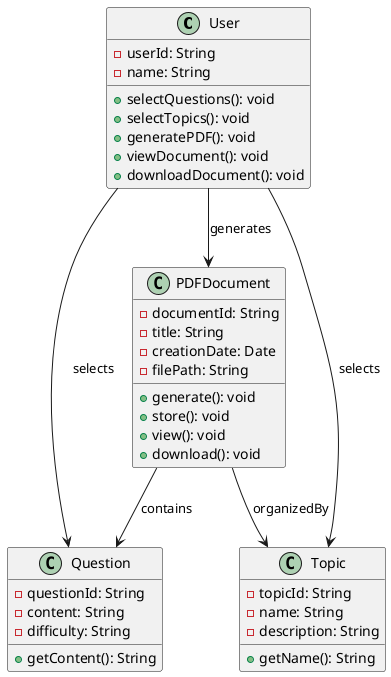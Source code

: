 @startuml
class User {
    - userId: String
    - name: String
    + selectQuestions(): void
    + selectTopics(): void
    + generatePDF(): void
    + viewDocument(): void
    + downloadDocument(): void
}

class Question {
    - questionId: String
    - content: String
    - difficulty: String
    + getContent(): String
}

class Topic {
    - topicId: String
    - name: String
    - description: String
    + getName(): String
}

class PDFDocument {
    - documentId: String
    - title: String
    - creationDate: Date
    - filePath: String
    + generate(): void
    + store(): void
    + view(): void
    + download(): void
}

User --> Question : selects
User --> Topic : selects
User --> PDFDocument : generates
PDFDocument --> Question : contains
PDFDocument --> Topic : organizedBy
@enduml